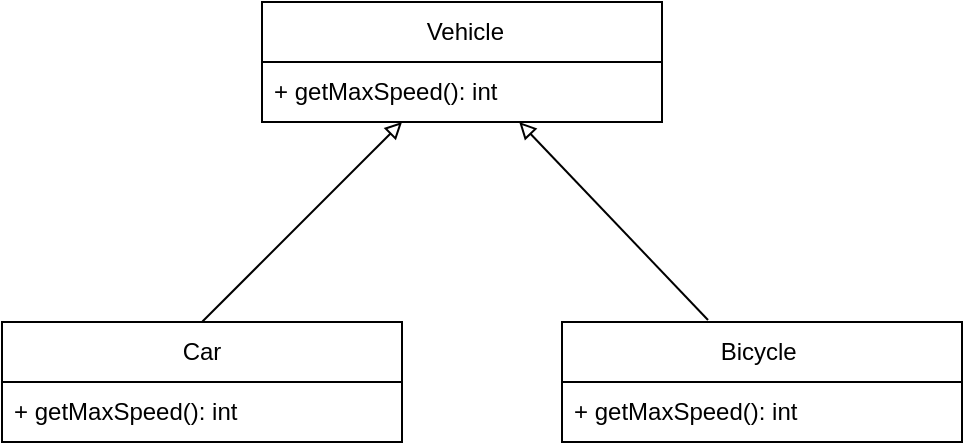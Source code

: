 <mxfile version="26.2.15">
  <diagram name="Class Diagram" id="class-diagram-1">
    <mxGraphModel dx="892" dy="1796" grid="1" gridSize="10" guides="1" tooltips="1" connect="1" arrows="1" fold="1" page="1" pageScale="1" pageWidth="827" pageHeight="1169" math="0" shadow="0">
      <root>
        <mxCell id="0" />
        <mxCell id="1" parent="0" />
        <mxCell id="tKw3tSr0yS0TjCiAPmq_-6" value="&amp;nbsp;Vehicle" style="swimlane;fontStyle=0;childLayout=stackLayout;horizontal=1;startSize=30;horizontalStack=0;resizeParent=1;resizeParentMax=0;resizeLast=0;collapsible=1;marginBottom=0;whiteSpace=wrap;html=1;" vertex="1" parent="1">
          <mxGeometry x="360" y="-990" width="200" height="60" as="geometry" />
        </mxCell>
        <mxCell id="tKw3tSr0yS0TjCiAPmq_-7" value="+ getMaxSpeed(): int&amp;nbsp;" style="text;strokeColor=none;fillColor=none;align=left;verticalAlign=middle;spacingLeft=4;spacingRight=4;overflow=hidden;points=[[0,0.5],[1,0.5]];portConstraint=eastwest;rotatable=0;whiteSpace=wrap;html=1;" vertex="1" parent="tKw3tSr0yS0TjCiAPmq_-6">
          <mxGeometry y="30" width="200" height="30" as="geometry" />
        </mxCell>
        <mxCell id="tKw3tSr0yS0TjCiAPmq_-8" value="Car" style="swimlane;fontStyle=0;childLayout=stackLayout;horizontal=1;startSize=30;horizontalStack=0;resizeParent=1;resizeParentMax=0;resizeLast=0;collapsible=1;marginBottom=0;whiteSpace=wrap;html=1;" vertex="1" parent="1">
          <mxGeometry x="230" y="-830" width="200" height="60" as="geometry" />
        </mxCell>
        <mxCell id="tKw3tSr0yS0TjCiAPmq_-9" value="+ getMaxSpeed(): int&amp;nbsp;" style="text;strokeColor=none;fillColor=none;align=left;verticalAlign=middle;spacingLeft=4;spacingRight=4;overflow=hidden;points=[[0,0.5],[1,0.5]];portConstraint=eastwest;rotatable=0;whiteSpace=wrap;html=1;" vertex="1" parent="tKw3tSr0yS0TjCiAPmq_-8">
          <mxGeometry y="30" width="200" height="30" as="geometry" />
        </mxCell>
        <mxCell id="tKw3tSr0yS0TjCiAPmq_-10" value="Bicycle&amp;nbsp;" style="swimlane;fontStyle=0;childLayout=stackLayout;horizontal=1;startSize=30;horizontalStack=0;resizeParent=1;resizeParentMax=0;resizeLast=0;collapsible=1;marginBottom=0;whiteSpace=wrap;html=1;" vertex="1" parent="1">
          <mxGeometry x="510" y="-830" width="200" height="60" as="geometry" />
        </mxCell>
        <mxCell id="tKw3tSr0yS0TjCiAPmq_-11" value="+ getMaxSpeed(): int&amp;nbsp;" style="text;strokeColor=none;fillColor=none;align=left;verticalAlign=middle;spacingLeft=4;spacingRight=4;overflow=hidden;points=[[0,0.5],[1,0.5]];portConstraint=eastwest;rotatable=0;whiteSpace=wrap;html=1;" vertex="1" parent="tKw3tSr0yS0TjCiAPmq_-10">
          <mxGeometry y="30" width="200" height="30" as="geometry" />
        </mxCell>
        <mxCell id="tKw3tSr0yS0TjCiAPmq_-14" style="endArrow=block;endFill=0;html=1;exitX=0.5;exitY=0;exitDx=0;exitDy=0;" edge="1" parent="1" source="tKw3tSr0yS0TjCiAPmq_-8" target="tKw3tSr0yS0TjCiAPmq_-6">
          <mxGeometry relative="1" as="geometry">
            <mxPoint x="340" y="-850" as="sourcePoint" />
            <mxPoint x="440" y="-930" as="targetPoint" />
          </mxGeometry>
        </mxCell>
        <mxCell id="tKw3tSr0yS0TjCiAPmq_-15" style="endArrow=block;endFill=0;html=1;exitX=0.365;exitY=-0.017;exitDx=0;exitDy=0;exitPerimeter=0;" edge="1" parent="1" source="tKw3tSr0yS0TjCiAPmq_-10" target="tKw3tSr0yS0TjCiAPmq_-6">
          <mxGeometry relative="1" as="geometry">
            <mxPoint x="590" y="-850" as="sourcePoint" />
            <mxPoint x="490" y="-930" as="targetPoint" />
            <Array as="points" />
          </mxGeometry>
        </mxCell>
      </root>
    </mxGraphModel>
  </diagram>
</mxfile>
